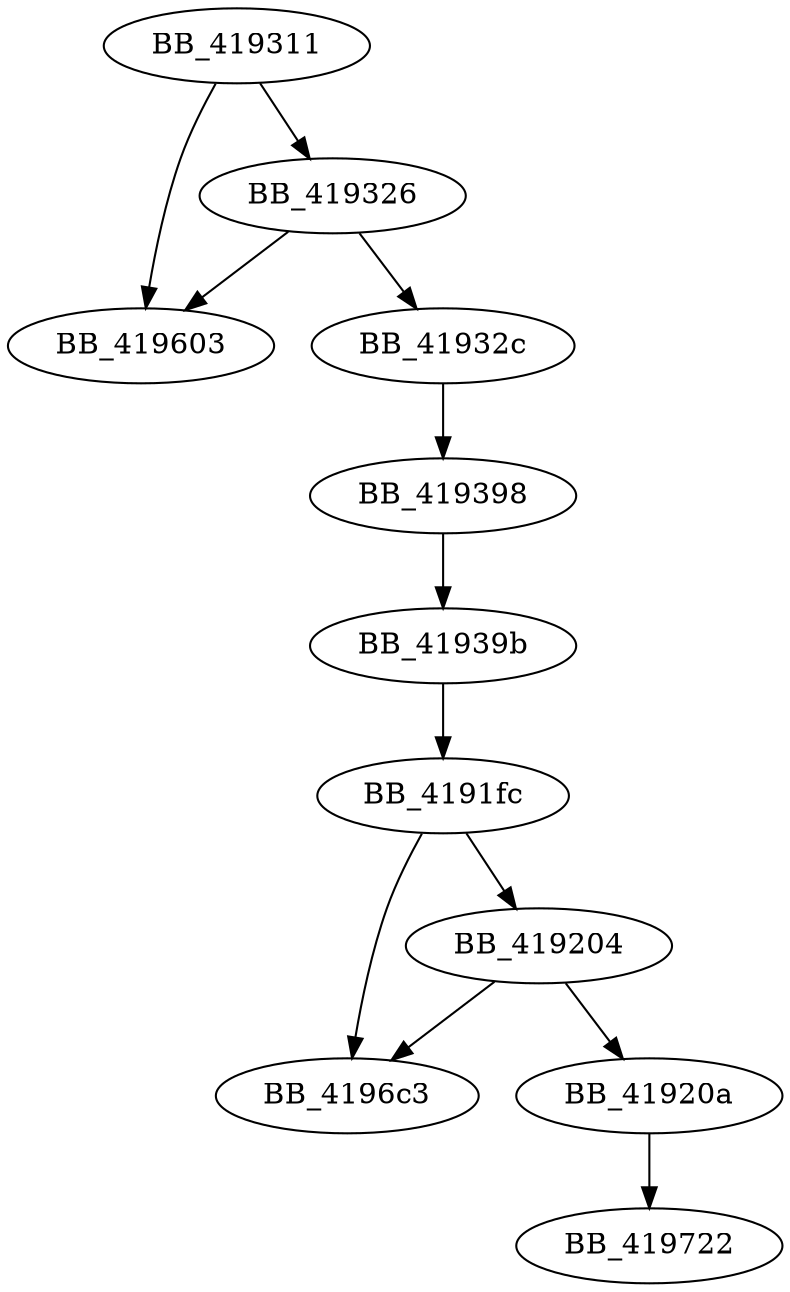 DiGraph sub_419311{
BB_4191fc->BB_419204
BB_4191fc->BB_4196c3
BB_419204->BB_41920a
BB_419204->BB_4196c3
BB_41920a->BB_419722
BB_419311->BB_419326
BB_419311->BB_419603
BB_419326->BB_41932c
BB_419326->BB_419603
BB_41932c->BB_419398
BB_419398->BB_41939b
BB_41939b->BB_4191fc
}
